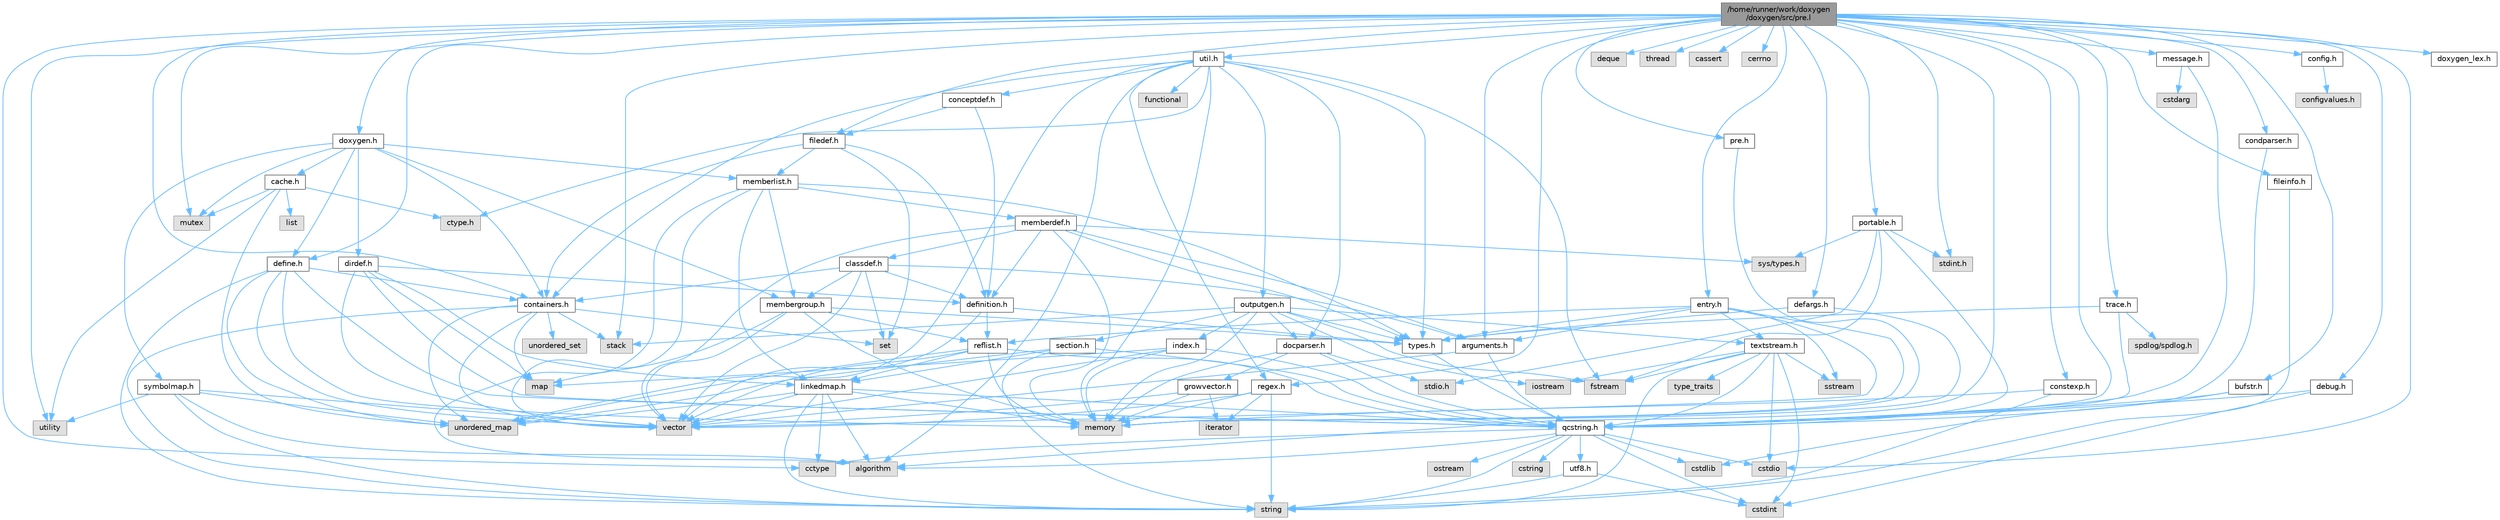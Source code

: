 digraph "/home/runner/work/doxygen/doxygen/src/pre.l"
{
 // INTERACTIVE_SVG=YES
 // LATEX_PDF_SIZE
  bgcolor="transparent";
  edge [fontname=Helvetica,fontsize=10,labelfontname=Helvetica,labelfontsize=10];
  node [fontname=Helvetica,fontsize=10,shape=box,height=0.2,width=0.4];
  Node1 [label="/home/runner/work/doxygen\l/doxygen/src/pre.l",height=0.2,width=0.4,color="gray40", fillcolor="grey60", style="filled", fontcolor="black",tooltip=" "];
  Node1 -> Node2 [color="steelblue1",style="solid"];
  Node2 [label="stdint.h",height=0.2,width=0.4,color="grey60", fillcolor="#E0E0E0", style="filled",tooltip=" "];
  Node1 -> Node3 [color="steelblue1",style="solid"];
  Node3 [label="doxygen.h",height=0.2,width=0.4,color="grey40", fillcolor="white", style="filled",URL="$d1/da1/doxygen_8h.html",tooltip=" "];
  Node3 -> Node4 [color="steelblue1",style="solid"];
  Node4 [label="mutex",height=0.2,width=0.4,color="grey60", fillcolor="#E0E0E0", style="filled",tooltip=" "];
  Node3 -> Node5 [color="steelblue1",style="solid"];
  Node5 [label="containers.h",height=0.2,width=0.4,color="grey40", fillcolor="white", style="filled",URL="$d5/d75/containers_8h.html",tooltip=" "];
  Node5 -> Node6 [color="steelblue1",style="solid"];
  Node6 [label="vector",height=0.2,width=0.4,color="grey60", fillcolor="#E0E0E0", style="filled",tooltip=" "];
  Node5 -> Node7 [color="steelblue1",style="solid"];
  Node7 [label="string",height=0.2,width=0.4,color="grey60", fillcolor="#E0E0E0", style="filled",tooltip=" "];
  Node5 -> Node8 [color="steelblue1",style="solid"];
  Node8 [label="set",height=0.2,width=0.4,color="grey60", fillcolor="#E0E0E0", style="filled",tooltip=" "];
  Node5 -> Node9 [color="steelblue1",style="solid"];
  Node9 [label="map",height=0.2,width=0.4,color="grey60", fillcolor="#E0E0E0", style="filled",tooltip=" "];
  Node5 -> Node10 [color="steelblue1",style="solid"];
  Node10 [label="unordered_set",height=0.2,width=0.4,color="grey60", fillcolor="#E0E0E0", style="filled",tooltip=" "];
  Node5 -> Node11 [color="steelblue1",style="solid"];
  Node11 [label="unordered_map",height=0.2,width=0.4,color="grey60", fillcolor="#E0E0E0", style="filled",tooltip=" "];
  Node5 -> Node12 [color="steelblue1",style="solid"];
  Node12 [label="stack",height=0.2,width=0.4,color="grey60", fillcolor="#E0E0E0", style="filled",tooltip=" "];
  Node3 -> Node13 [color="steelblue1",style="solid"];
  Node13 [label="membergroup.h",height=0.2,width=0.4,color="grey40", fillcolor="white", style="filled",URL="$d9/d11/membergroup_8h.html",tooltip=" "];
  Node13 -> Node6 [color="steelblue1",style="solid"];
  Node13 -> Node9 [color="steelblue1",style="solid"];
  Node13 -> Node14 [color="steelblue1",style="solid"];
  Node14 [label="memory",height=0.2,width=0.4,color="grey60", fillcolor="#E0E0E0", style="filled",tooltip=" "];
  Node13 -> Node15 [color="steelblue1",style="solid"];
  Node15 [label="types.h",height=0.2,width=0.4,color="grey40", fillcolor="white", style="filled",URL="$d9/d49/types_8h.html",tooltip="This file contains a number of basic enums and types."];
  Node15 -> Node16 [color="steelblue1",style="solid"];
  Node16 [label="qcstring.h",height=0.2,width=0.4,color="grey40", fillcolor="white", style="filled",URL="$d7/d5c/qcstring_8h.html",tooltip=" "];
  Node16 -> Node7 [color="steelblue1",style="solid"];
  Node16 -> Node17 [color="steelblue1",style="solid"];
  Node17 [label="algorithm",height=0.2,width=0.4,color="grey60", fillcolor="#E0E0E0", style="filled",tooltip=" "];
  Node16 -> Node18 [color="steelblue1",style="solid"];
  Node18 [label="cctype",height=0.2,width=0.4,color="grey60", fillcolor="#E0E0E0", style="filled",tooltip=" "];
  Node16 -> Node19 [color="steelblue1",style="solid"];
  Node19 [label="cstring",height=0.2,width=0.4,color="grey60", fillcolor="#E0E0E0", style="filled",tooltip=" "];
  Node16 -> Node20 [color="steelblue1",style="solid"];
  Node20 [label="cstdio",height=0.2,width=0.4,color="grey60", fillcolor="#E0E0E0", style="filled",tooltip=" "];
  Node16 -> Node21 [color="steelblue1",style="solid"];
  Node21 [label="cstdlib",height=0.2,width=0.4,color="grey60", fillcolor="#E0E0E0", style="filled",tooltip=" "];
  Node16 -> Node22 [color="steelblue1",style="solid"];
  Node22 [label="cstdint",height=0.2,width=0.4,color="grey60", fillcolor="#E0E0E0", style="filled",tooltip=" "];
  Node16 -> Node23 [color="steelblue1",style="solid"];
  Node23 [label="ostream",height=0.2,width=0.4,color="grey60", fillcolor="#E0E0E0", style="filled",tooltip=" "];
  Node16 -> Node24 [color="steelblue1",style="solid"];
  Node24 [label="utf8.h",height=0.2,width=0.4,color="grey40", fillcolor="white", style="filled",URL="$db/d7c/utf8_8h.html",tooltip="Various UTF8 related helper functions."];
  Node24 -> Node22 [color="steelblue1",style="solid"];
  Node24 -> Node7 [color="steelblue1",style="solid"];
  Node13 -> Node25 [color="steelblue1",style="solid"];
  Node25 [label="reflist.h",height=0.2,width=0.4,color="grey40", fillcolor="white", style="filled",URL="$d1/d02/reflist_8h.html",tooltip=" "];
  Node25 -> Node6 [color="steelblue1",style="solid"];
  Node25 -> Node11 [color="steelblue1",style="solid"];
  Node25 -> Node14 [color="steelblue1",style="solid"];
  Node25 -> Node16 [color="steelblue1",style="solid"];
  Node25 -> Node26 [color="steelblue1",style="solid"];
  Node26 [label="linkedmap.h",height=0.2,width=0.4,color="grey40", fillcolor="white", style="filled",URL="$da/de1/linkedmap_8h.html",tooltip=" "];
  Node26 -> Node11 [color="steelblue1",style="solid"];
  Node26 -> Node6 [color="steelblue1",style="solid"];
  Node26 -> Node14 [color="steelblue1",style="solid"];
  Node26 -> Node7 [color="steelblue1",style="solid"];
  Node26 -> Node17 [color="steelblue1",style="solid"];
  Node26 -> Node18 [color="steelblue1",style="solid"];
  Node26 -> Node16 [color="steelblue1",style="solid"];
  Node3 -> Node27 [color="steelblue1",style="solid"];
  Node27 [label="dirdef.h",height=0.2,width=0.4,color="grey40", fillcolor="white", style="filled",URL="$d6/d15/dirdef_8h.html",tooltip=" "];
  Node27 -> Node6 [color="steelblue1",style="solid"];
  Node27 -> Node9 [color="steelblue1",style="solid"];
  Node27 -> Node16 [color="steelblue1",style="solid"];
  Node27 -> Node26 [color="steelblue1",style="solid"];
  Node27 -> Node28 [color="steelblue1",style="solid"];
  Node28 [label="definition.h",height=0.2,width=0.4,color="grey40", fillcolor="white", style="filled",URL="$df/da1/definition_8h.html",tooltip=" "];
  Node28 -> Node6 [color="steelblue1",style="solid"];
  Node28 -> Node15 [color="steelblue1",style="solid"];
  Node28 -> Node25 [color="steelblue1",style="solid"];
  Node3 -> Node29 [color="steelblue1",style="solid"];
  Node29 [label="memberlist.h",height=0.2,width=0.4,color="grey40", fillcolor="white", style="filled",URL="$dd/d78/memberlist_8h.html",tooltip=" "];
  Node29 -> Node6 [color="steelblue1",style="solid"];
  Node29 -> Node17 [color="steelblue1",style="solid"];
  Node29 -> Node30 [color="steelblue1",style="solid"];
  Node30 [label="memberdef.h",height=0.2,width=0.4,color="grey40", fillcolor="white", style="filled",URL="$d4/d46/memberdef_8h.html",tooltip=" "];
  Node30 -> Node6 [color="steelblue1",style="solid"];
  Node30 -> Node14 [color="steelblue1",style="solid"];
  Node30 -> Node31 [color="steelblue1",style="solid"];
  Node31 [label="sys/types.h",height=0.2,width=0.4,color="grey60", fillcolor="#E0E0E0", style="filled",tooltip=" "];
  Node30 -> Node15 [color="steelblue1",style="solid"];
  Node30 -> Node28 [color="steelblue1",style="solid"];
  Node30 -> Node32 [color="steelblue1",style="solid"];
  Node32 [label="arguments.h",height=0.2,width=0.4,color="grey40", fillcolor="white", style="filled",URL="$df/d9b/arguments_8h.html",tooltip=" "];
  Node32 -> Node6 [color="steelblue1",style="solid"];
  Node32 -> Node16 [color="steelblue1",style="solid"];
  Node30 -> Node33 [color="steelblue1",style="solid"];
  Node33 [label="classdef.h",height=0.2,width=0.4,color="grey40", fillcolor="white", style="filled",URL="$d1/da6/classdef_8h.html",tooltip=" "];
  Node33 -> Node6 [color="steelblue1",style="solid"];
  Node33 -> Node8 [color="steelblue1",style="solid"];
  Node33 -> Node5 [color="steelblue1",style="solid"];
  Node33 -> Node28 [color="steelblue1",style="solid"];
  Node33 -> Node32 [color="steelblue1",style="solid"];
  Node33 -> Node13 [color="steelblue1",style="solid"];
  Node29 -> Node26 [color="steelblue1",style="solid"];
  Node29 -> Node15 [color="steelblue1",style="solid"];
  Node29 -> Node13 [color="steelblue1",style="solid"];
  Node3 -> Node34 [color="steelblue1",style="solid"];
  Node34 [label="define.h",height=0.2,width=0.4,color="grey40", fillcolor="white", style="filled",URL="$df/d67/define_8h.html",tooltip=" "];
  Node34 -> Node6 [color="steelblue1",style="solid"];
  Node34 -> Node14 [color="steelblue1",style="solid"];
  Node34 -> Node7 [color="steelblue1",style="solid"];
  Node34 -> Node11 [color="steelblue1",style="solid"];
  Node34 -> Node16 [color="steelblue1",style="solid"];
  Node34 -> Node5 [color="steelblue1",style="solid"];
  Node3 -> Node35 [color="steelblue1",style="solid"];
  Node35 [label="cache.h",height=0.2,width=0.4,color="grey40", fillcolor="white", style="filled",URL="$d3/d26/cache_8h.html",tooltip=" "];
  Node35 -> Node36 [color="steelblue1",style="solid"];
  Node36 [label="list",height=0.2,width=0.4,color="grey60", fillcolor="#E0E0E0", style="filled",tooltip=" "];
  Node35 -> Node11 [color="steelblue1",style="solid"];
  Node35 -> Node4 [color="steelblue1",style="solid"];
  Node35 -> Node37 [color="steelblue1",style="solid"];
  Node37 [label="utility",height=0.2,width=0.4,color="grey60", fillcolor="#E0E0E0", style="filled",tooltip=" "];
  Node35 -> Node38 [color="steelblue1",style="solid"];
  Node38 [label="ctype.h",height=0.2,width=0.4,color="grey60", fillcolor="#E0E0E0", style="filled",tooltip=" "];
  Node3 -> Node39 [color="steelblue1",style="solid"];
  Node39 [label="symbolmap.h",height=0.2,width=0.4,color="grey40", fillcolor="white", style="filled",URL="$d7/ddd/symbolmap_8h.html",tooltip=" "];
  Node39 -> Node17 [color="steelblue1",style="solid"];
  Node39 -> Node11 [color="steelblue1",style="solid"];
  Node39 -> Node6 [color="steelblue1",style="solid"];
  Node39 -> Node7 [color="steelblue1",style="solid"];
  Node39 -> Node37 [color="steelblue1",style="solid"];
  Node1 -> Node12 [color="steelblue1",style="solid"];
  Node1 -> Node40 [color="steelblue1",style="solid"];
  Node40 [label="deque",height=0.2,width=0.4,color="grey60", fillcolor="#E0E0E0", style="filled",tooltip=" "];
  Node1 -> Node17 [color="steelblue1",style="solid"];
  Node1 -> Node37 [color="steelblue1",style="solid"];
  Node1 -> Node4 [color="steelblue1",style="solid"];
  Node1 -> Node41 [color="steelblue1",style="solid"];
  Node41 [label="thread",height=0.2,width=0.4,color="grey60", fillcolor="#E0E0E0", style="filled",tooltip=" "];
  Node1 -> Node20 [color="steelblue1",style="solid"];
  Node1 -> Node42 [color="steelblue1",style="solid"];
  Node42 [label="cassert",height=0.2,width=0.4,color="grey60", fillcolor="#E0E0E0", style="filled",tooltip=" "];
  Node1 -> Node18 [color="steelblue1",style="solid"];
  Node1 -> Node43 [color="steelblue1",style="solid"];
  Node43 [label="cerrno",height=0.2,width=0.4,color="grey60", fillcolor="#E0E0E0", style="filled",tooltip=" "];
  Node1 -> Node16 [color="steelblue1",style="solid"];
  Node1 -> Node5 [color="steelblue1",style="solid"];
  Node1 -> Node44 [color="steelblue1",style="solid"];
  Node44 [label="pre.h",height=0.2,width=0.4,color="grey40", fillcolor="white", style="filled",URL="$d3/dbd/pre_8h.html",tooltip=" "];
  Node44 -> Node14 [color="steelblue1",style="solid"];
  Node1 -> Node45 [color="steelblue1",style="solid"];
  Node45 [label="constexp.h",height=0.2,width=0.4,color="grey40", fillcolor="white", style="filled",URL="$d6/dd8/constexp_8h.html",tooltip=" "];
  Node45 -> Node7 [color="steelblue1",style="solid"];
  Node45 -> Node14 [color="steelblue1",style="solid"];
  Node1 -> Node34 [color="steelblue1",style="solid"];
  Node1 -> Node46 [color="steelblue1",style="solid"];
  Node46 [label="message.h",height=0.2,width=0.4,color="grey40", fillcolor="white", style="filled",URL="$d2/d0d/message_8h.html",tooltip=" "];
  Node46 -> Node47 [color="steelblue1",style="solid"];
  Node47 [label="cstdarg",height=0.2,width=0.4,color="grey60", fillcolor="#E0E0E0", style="filled",tooltip=" "];
  Node46 -> Node16 [color="steelblue1",style="solid"];
  Node1 -> Node48 [color="steelblue1",style="solid"];
  Node48 [label="util.h",height=0.2,width=0.4,color="grey40", fillcolor="white", style="filled",URL="$d8/d3c/util_8h.html",tooltip="A bunch of utility functions."];
  Node48 -> Node14 [color="steelblue1",style="solid"];
  Node48 -> Node11 [color="steelblue1",style="solid"];
  Node48 -> Node17 [color="steelblue1",style="solid"];
  Node48 -> Node49 [color="steelblue1",style="solid"];
  Node49 [label="functional",height=0.2,width=0.4,color="grey60", fillcolor="#E0E0E0", style="filled",tooltip=" "];
  Node48 -> Node50 [color="steelblue1",style="solid"];
  Node50 [label="fstream",height=0.2,width=0.4,color="grey60", fillcolor="#E0E0E0", style="filled",tooltip=" "];
  Node48 -> Node38 [color="steelblue1",style="solid"];
  Node48 -> Node15 [color="steelblue1",style="solid"];
  Node48 -> Node51 [color="steelblue1",style="solid"];
  Node51 [label="docparser.h",height=0.2,width=0.4,color="grey40", fillcolor="white", style="filled",URL="$de/d9c/docparser_8h.html",tooltip=" "];
  Node51 -> Node52 [color="steelblue1",style="solid"];
  Node52 [label="stdio.h",height=0.2,width=0.4,color="grey60", fillcolor="#E0E0E0", style="filled",tooltip=" "];
  Node51 -> Node14 [color="steelblue1",style="solid"];
  Node51 -> Node16 [color="steelblue1",style="solid"];
  Node51 -> Node53 [color="steelblue1",style="solid"];
  Node53 [label="growvector.h",height=0.2,width=0.4,color="grey40", fillcolor="white", style="filled",URL="$d7/d50/growvector_8h.html",tooltip=" "];
  Node53 -> Node6 [color="steelblue1",style="solid"];
  Node53 -> Node14 [color="steelblue1",style="solid"];
  Node53 -> Node54 [color="steelblue1",style="solid"];
  Node54 [label="iterator",height=0.2,width=0.4,color="grey60", fillcolor="#E0E0E0", style="filled",tooltip=" "];
  Node48 -> Node5 [color="steelblue1",style="solid"];
  Node48 -> Node55 [color="steelblue1",style="solid"];
  Node55 [label="outputgen.h",height=0.2,width=0.4,color="grey40", fillcolor="white", style="filled",URL="$df/d06/outputgen_8h.html",tooltip=" "];
  Node55 -> Node14 [color="steelblue1",style="solid"];
  Node55 -> Node12 [color="steelblue1",style="solid"];
  Node55 -> Node56 [color="steelblue1",style="solid"];
  Node56 [label="iostream",height=0.2,width=0.4,color="grey60", fillcolor="#E0E0E0", style="filled",tooltip=" "];
  Node55 -> Node50 [color="steelblue1",style="solid"];
  Node55 -> Node15 [color="steelblue1",style="solid"];
  Node55 -> Node57 [color="steelblue1",style="solid"];
  Node57 [label="index.h",height=0.2,width=0.4,color="grey40", fillcolor="white", style="filled",URL="$d1/db5/index_8h.html",tooltip=" "];
  Node57 -> Node14 [color="steelblue1",style="solid"];
  Node57 -> Node6 [color="steelblue1",style="solid"];
  Node57 -> Node9 [color="steelblue1",style="solid"];
  Node57 -> Node16 [color="steelblue1",style="solid"];
  Node55 -> Node58 [color="steelblue1",style="solid"];
  Node58 [label="section.h",height=0.2,width=0.4,color="grey40", fillcolor="white", style="filled",URL="$d1/d2a/section_8h.html",tooltip=" "];
  Node58 -> Node7 [color="steelblue1",style="solid"];
  Node58 -> Node11 [color="steelblue1",style="solid"];
  Node58 -> Node16 [color="steelblue1",style="solid"];
  Node58 -> Node26 [color="steelblue1",style="solid"];
  Node55 -> Node59 [color="steelblue1",style="solid"];
  Node59 [label="textstream.h",height=0.2,width=0.4,color="grey40", fillcolor="white", style="filled",URL="$d4/d7d/textstream_8h.html",tooltip=" "];
  Node59 -> Node7 [color="steelblue1",style="solid"];
  Node59 -> Node56 [color="steelblue1",style="solid"];
  Node59 -> Node60 [color="steelblue1",style="solid"];
  Node60 [label="sstream",height=0.2,width=0.4,color="grey60", fillcolor="#E0E0E0", style="filled",tooltip=" "];
  Node59 -> Node22 [color="steelblue1",style="solid"];
  Node59 -> Node20 [color="steelblue1",style="solid"];
  Node59 -> Node50 [color="steelblue1",style="solid"];
  Node59 -> Node61 [color="steelblue1",style="solid"];
  Node61 [label="type_traits",height=0.2,width=0.4,color="grey60", fillcolor="#E0E0E0", style="filled",tooltip=" "];
  Node59 -> Node16 [color="steelblue1",style="solid"];
  Node55 -> Node51 [color="steelblue1",style="solid"];
  Node48 -> Node62 [color="steelblue1",style="solid"];
  Node62 [label="regex.h",height=0.2,width=0.4,color="grey40", fillcolor="white", style="filled",URL="$d1/d21/regex_8h.html",tooltip=" "];
  Node62 -> Node14 [color="steelblue1",style="solid"];
  Node62 -> Node7 [color="steelblue1",style="solid"];
  Node62 -> Node6 [color="steelblue1",style="solid"];
  Node62 -> Node54 [color="steelblue1",style="solid"];
  Node48 -> Node63 [color="steelblue1",style="solid"];
  Node63 [label="conceptdef.h",height=0.2,width=0.4,color="grey40", fillcolor="white", style="filled",URL="$da/df1/conceptdef_8h.html",tooltip=" "];
  Node63 -> Node28 [color="steelblue1",style="solid"];
  Node63 -> Node64 [color="steelblue1",style="solid"];
  Node64 [label="filedef.h",height=0.2,width=0.4,color="grey40", fillcolor="white", style="filled",URL="$d4/d3a/filedef_8h.html",tooltip=" "];
  Node64 -> Node8 [color="steelblue1",style="solid"];
  Node64 -> Node28 [color="steelblue1",style="solid"];
  Node64 -> Node29 [color="steelblue1",style="solid"];
  Node64 -> Node5 [color="steelblue1",style="solid"];
  Node1 -> Node65 [color="steelblue1",style="solid"];
  Node65 [label="defargs.h",height=0.2,width=0.4,color="grey40", fillcolor="white", style="filled",URL="$d8/d65/defargs_8h.html",tooltip=" "];
  Node65 -> Node15 [color="steelblue1",style="solid"];
  Node65 -> Node14 [color="steelblue1",style="solid"];
  Node1 -> Node66 [color="steelblue1",style="solid"];
  Node66 [label="debug.h",height=0.2,width=0.4,color="grey40", fillcolor="white", style="filled",URL="$db/d16/debug_8h.html",tooltip=" "];
  Node66 -> Node22 [color="steelblue1",style="solid"];
  Node66 -> Node16 [color="steelblue1",style="solid"];
  Node1 -> Node67 [color="steelblue1",style="solid"];
  Node67 [label="bufstr.h",height=0.2,width=0.4,color="grey40", fillcolor="white", style="filled",URL="$d4/de5/bufstr_8h.html",tooltip=" "];
  Node67 -> Node21 [color="steelblue1",style="solid"];
  Node67 -> Node16 [color="steelblue1",style="solid"];
  Node1 -> Node68 [color="steelblue1",style="solid"];
  Node68 [label="portable.h",height=0.2,width=0.4,color="grey40", fillcolor="white", style="filled",URL="$d2/de2/portable_8h.html",tooltip="Portable versions of functions that are platform dependent."];
  Node68 -> Node52 [color="steelblue1",style="solid"];
  Node68 -> Node31 [color="steelblue1",style="solid"];
  Node68 -> Node2 [color="steelblue1",style="solid"];
  Node68 -> Node50 [color="steelblue1",style="solid"];
  Node68 -> Node16 [color="steelblue1",style="solid"];
  Node1 -> Node32 [color="steelblue1",style="solid"];
  Node1 -> Node69 [color="steelblue1",style="solid"];
  Node69 [label="entry.h",height=0.2,width=0.4,color="grey40", fillcolor="white", style="filled",URL="$d1/dc6/entry_8h.html",tooltip=" "];
  Node69 -> Node6 [color="steelblue1",style="solid"];
  Node69 -> Node14 [color="steelblue1",style="solid"];
  Node69 -> Node60 [color="steelblue1",style="solid"];
  Node69 -> Node15 [color="steelblue1",style="solid"];
  Node69 -> Node32 [color="steelblue1",style="solid"];
  Node69 -> Node25 [color="steelblue1",style="solid"];
  Node69 -> Node59 [color="steelblue1",style="solid"];
  Node1 -> Node70 [color="steelblue1",style="solid"];
  Node70 [label="condparser.h",height=0.2,width=0.4,color="grey40", fillcolor="white", style="filled",URL="$d7/d6f/condparser_8h.html",tooltip=" "];
  Node70 -> Node16 [color="steelblue1",style="solid"];
  Node1 -> Node71 [color="steelblue1",style="solid"];
  Node71 [label="config.h",height=0.2,width=0.4,color="grey40", fillcolor="white", style="filled",URL="$db/d16/config_8h.html",tooltip=" "];
  Node71 -> Node72 [color="steelblue1",style="solid"];
  Node72 [label="configvalues.h",height=0.2,width=0.4,color="grey60", fillcolor="#E0E0E0", style="filled",tooltip=" "];
  Node1 -> Node64 [color="steelblue1",style="solid"];
  Node1 -> Node62 [color="steelblue1",style="solid"];
  Node1 -> Node73 [color="steelblue1",style="solid"];
  Node73 [label="fileinfo.h",height=0.2,width=0.4,color="grey40", fillcolor="white", style="filled",URL="$df/d45/fileinfo_8h.html",tooltip=" "];
  Node73 -> Node7 [color="steelblue1",style="solid"];
  Node1 -> Node74 [color="steelblue1",style="solid"];
  Node74 [label="trace.h",height=0.2,width=0.4,color="grey40", fillcolor="white", style="filled",URL="$d1/d1b/trace_8h.html",tooltip=" "];
  Node74 -> Node75 [color="steelblue1",style="solid"];
  Node75 [label="spdlog/spdlog.h",height=0.2,width=0.4,color="grey60", fillcolor="#E0E0E0", style="filled",tooltip=" "];
  Node74 -> Node15 [color="steelblue1",style="solid"];
  Node74 -> Node16 [color="steelblue1",style="solid"];
  Node1 -> Node76 [color="steelblue1",style="solid"];
  Node76 [label="doxygen_lex.h",height=0.2,width=0.4,color="grey40", fillcolor="white", style="filled",URL="$d6/da5/doxygen__lex_8h.html",tooltip=" "];
}
